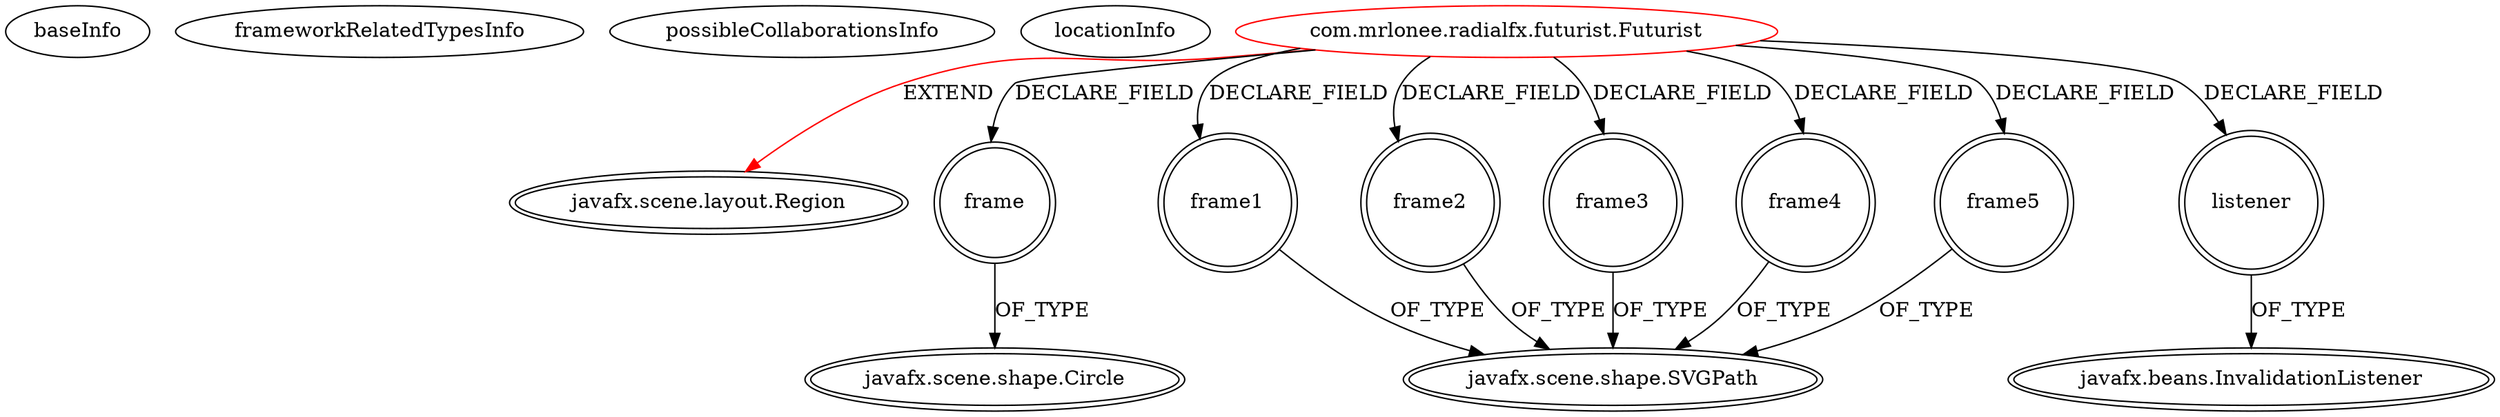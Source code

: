 digraph {
baseInfo[graphId=964,category="extension_graph",isAnonymous=false,possibleRelation=false]
frameworkRelatedTypesInfo[0="javafx.scene.layout.Region"]
possibleCollaborationsInfo[]
locationInfo[projectName="MrLoNee-RadialFx",filePath="/MrLoNee-RadialFx/RadialFx-master/src/com/mrlonee/radialfx/futurist/Futurist.java",contextSignature="Futurist",graphId="964"]
0[label="com.mrlonee.radialfx.futurist.Futurist",vertexType="ROOT_CLIENT_CLASS_DECLARATION",isFrameworkType=false,color=red]
1[label="javafx.scene.layout.Region",vertexType="FRAMEWORK_CLASS_TYPE",isFrameworkType=true,peripheries=2]
2[label="frame",vertexType="FIELD_DECLARATION",isFrameworkType=true,peripheries=2,shape=circle]
3[label="javafx.scene.shape.Circle",vertexType="FRAMEWORK_CLASS_TYPE",isFrameworkType=true,peripheries=2]
4[label="frame1",vertexType="FIELD_DECLARATION",isFrameworkType=true,peripheries=2,shape=circle]
5[label="javafx.scene.shape.SVGPath",vertexType="FRAMEWORK_CLASS_TYPE",isFrameworkType=true,peripheries=2]
6[label="frame2",vertexType="FIELD_DECLARATION",isFrameworkType=true,peripheries=2,shape=circle]
8[label="frame3",vertexType="FIELD_DECLARATION",isFrameworkType=true,peripheries=2,shape=circle]
10[label="frame4",vertexType="FIELD_DECLARATION",isFrameworkType=true,peripheries=2,shape=circle]
12[label="frame5",vertexType="FIELD_DECLARATION",isFrameworkType=true,peripheries=2,shape=circle]
14[label="listener",vertexType="FIELD_DECLARATION",isFrameworkType=true,peripheries=2,shape=circle]
15[label="javafx.beans.InvalidationListener",vertexType="FRAMEWORK_INTERFACE_TYPE",isFrameworkType=true,peripheries=2]
0->1[label="EXTEND",color=red]
0->2[label="DECLARE_FIELD"]
2->3[label="OF_TYPE"]
0->4[label="DECLARE_FIELD"]
4->5[label="OF_TYPE"]
0->6[label="DECLARE_FIELD"]
6->5[label="OF_TYPE"]
0->8[label="DECLARE_FIELD"]
8->5[label="OF_TYPE"]
0->10[label="DECLARE_FIELD"]
10->5[label="OF_TYPE"]
0->12[label="DECLARE_FIELD"]
12->5[label="OF_TYPE"]
0->14[label="DECLARE_FIELD"]
14->15[label="OF_TYPE"]
}
